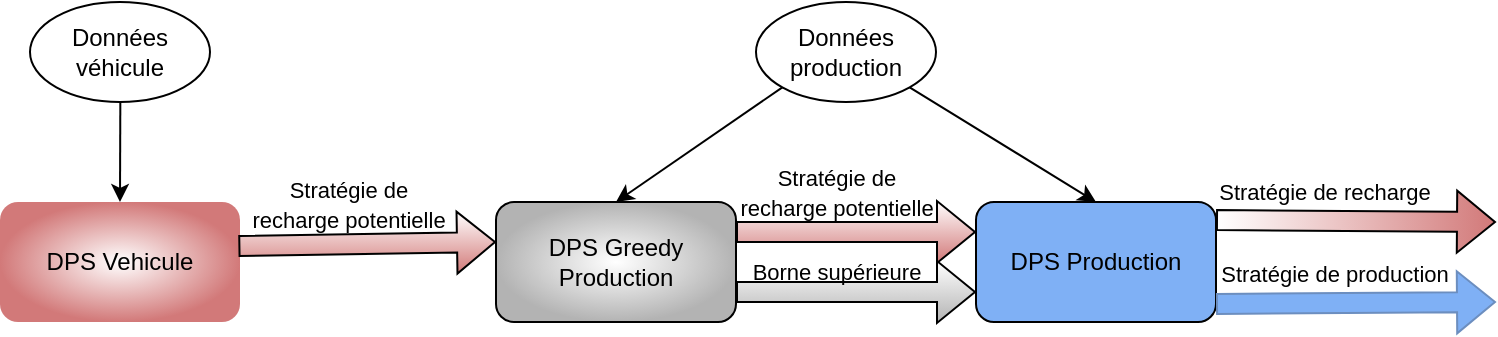 <mxfile version="21.3.7" type="device">
  <diagram name="Page-1" id="lQAtyJEYUMZ2EdfCeFJE">
    <mxGraphModel dx="1194" dy="734" grid="1" gridSize="10" guides="1" tooltips="1" connect="1" arrows="1" fold="1" page="1" pageScale="1" pageWidth="827" pageHeight="1169" math="0" shadow="0">
      <root>
        <mxCell id="0" />
        <mxCell id="1" parent="0" />
        <mxCell id="pq5zNLanm1SsgRJw52NB-1" value="DPS Greedy Production" style="rounded=1;whiteSpace=wrap;html=1;gradientColor=#b3b3b3;gradientDirection=radial;" vertex="1" parent="1">
          <mxGeometry x="320" y="300" width="120" height="60" as="geometry" />
        </mxCell>
        <mxCell id="pq5zNLanm1SsgRJw52NB-2" value="DPS Vehicule" style="rounded=1;whiteSpace=wrap;html=1;fillColor=default;strokeColor=none;gradientColor=#d27979;gradientDirection=radial;" vertex="1" parent="1">
          <mxGeometry x="72" y="300" width="120" height="60" as="geometry" />
        </mxCell>
        <mxCell id="pq5zNLanm1SsgRJw52NB-3" value="DPS Production" style="rounded=1;whiteSpace=wrap;html=1;gradientColor=none;fillColor=#7fb0f5;" vertex="1" parent="1">
          <mxGeometry x="560" y="300" width="120" height="60" as="geometry" />
        </mxCell>
        <mxCell id="pq5zNLanm1SsgRJw52NB-8" style="rounded=0;orthogonalLoop=1;jettySize=auto;html=1;entryX=0.5;entryY=0;entryDx=0;entryDy=0;" edge="1" parent="1" source="pq5zNLanm1SsgRJw52NB-4" target="pq5zNLanm1SsgRJw52NB-2">
          <mxGeometry relative="1" as="geometry" />
        </mxCell>
        <mxCell id="pq5zNLanm1SsgRJw52NB-4" value="Données véhicule" style="ellipse;whiteSpace=wrap;html=1;" vertex="1" parent="1">
          <mxGeometry x="87" y="200" width="90" height="50" as="geometry" />
        </mxCell>
        <mxCell id="pq5zNLanm1SsgRJw52NB-5" value="Données production" style="ellipse;whiteSpace=wrap;html=1;" vertex="1" parent="1">
          <mxGeometry x="450" y="200" width="90" height="50" as="geometry" />
        </mxCell>
        <mxCell id="pq5zNLanm1SsgRJw52NB-6" value="" style="endArrow=classic;html=1;rounded=0;exitX=0;exitY=1;exitDx=0;exitDy=0;entryX=0.5;entryY=0;entryDx=0;entryDy=0;" edge="1" parent="1" source="pq5zNLanm1SsgRJw52NB-5" target="pq5zNLanm1SsgRJw52NB-1">
          <mxGeometry width="50" height="50" relative="1" as="geometry">
            <mxPoint x="390" y="400" as="sourcePoint" />
            <mxPoint x="440" y="350" as="targetPoint" />
          </mxGeometry>
        </mxCell>
        <mxCell id="pq5zNLanm1SsgRJw52NB-7" value="" style="endArrow=classic;html=1;rounded=0;exitX=1;exitY=1;exitDx=0;exitDy=0;entryX=0.5;entryY=0;entryDx=0;entryDy=0;" edge="1" parent="1" source="pq5zNLanm1SsgRJw52NB-5" target="pq5zNLanm1SsgRJw52NB-3">
          <mxGeometry width="50" height="50" relative="1" as="geometry">
            <mxPoint x="468" y="248" as="sourcePoint" />
            <mxPoint x="390" y="310" as="targetPoint" />
          </mxGeometry>
        </mxCell>
        <mxCell id="pq5zNLanm1SsgRJw52NB-9" value="" style="shape=flexArrow;endArrow=classic;html=1;rounded=0;entryX=0;entryY=0.25;entryDx=0;entryDy=0;exitX=1;exitY=0.25;exitDx=0;exitDy=0;fillColor=default;gradientColor=#d27979;" edge="1" parent="1" source="pq5zNLanm1SsgRJw52NB-1" target="pq5zNLanm1SsgRJw52NB-3">
          <mxGeometry width="50" height="50" relative="1" as="geometry">
            <mxPoint x="390" y="400" as="sourcePoint" />
            <mxPoint x="440" y="350" as="targetPoint" />
          </mxGeometry>
        </mxCell>
        <mxCell id="pq5zNLanm1SsgRJw52NB-10" value="" style="shape=flexArrow;endArrow=classic;html=1;rounded=0;exitX=0.085;exitY=1.025;exitDx=0;exitDy=0;exitPerimeter=0;fillColor=default;gradientColor=#d27978;" edge="1" parent="1">
          <mxGeometry width="50" height="50" relative="1" as="geometry">
            <mxPoint x="191.2" y="322" as="sourcePoint" />
            <mxPoint x="320" y="320" as="targetPoint" />
          </mxGeometry>
        </mxCell>
        <mxCell id="pq5zNLanm1SsgRJw52NB-11" value="&lt;font style=&quot;font-size: 11px;&quot;&gt;Stratégie de&lt;br style=&quot;border-color: var(--border-color);&quot;&gt;recharge potentielle&lt;/font&gt;" style="text;html=1;align=center;verticalAlign=middle;resizable=0;points=[];autosize=1;strokeColor=none;fillColor=none;" vertex="1" parent="1">
          <mxGeometry x="186" y="281" width="120" height="40" as="geometry" />
        </mxCell>
        <mxCell id="pq5zNLanm1SsgRJw52NB-12" value="" style="shape=flexArrow;endArrow=classic;html=1;rounded=0;fillColor=default;exitX=1;exitY=0.75;exitDx=0;exitDy=0;entryX=0;entryY=0.75;entryDx=0;entryDy=0;gradientColor=#b3b3b3;" edge="1" parent="1" source="pq5zNLanm1SsgRJw52NB-1" target="pq5zNLanm1SsgRJw52NB-3">
          <mxGeometry width="50" height="50" relative="1" as="geometry">
            <mxPoint x="490" y="460" as="sourcePoint" />
            <mxPoint x="540" y="410" as="targetPoint" />
          </mxGeometry>
        </mxCell>
        <mxCell id="pq5zNLanm1SsgRJw52NB-13" value="" style="shape=flexArrow;endArrow=classic;html=1;rounded=0;fillColor=default;exitX=1;exitY=0.75;exitDx=0;exitDy=0;gradientColor=#d27979;gradientDirection=east;" edge="1" parent="1">
          <mxGeometry width="50" height="50" relative="1" as="geometry">
            <mxPoint x="680" y="309" as="sourcePoint" />
            <mxPoint x="820" y="310" as="targetPoint" />
          </mxGeometry>
        </mxCell>
        <mxCell id="pq5zNLanm1SsgRJw52NB-14" value="" style="shape=flexArrow;endArrow=classic;html=1;rounded=0;fillColor=#7fb0f5;exitX=1;exitY=0.75;exitDx=0;exitDy=0;strokeColor=#6c8ebf;" edge="1" parent="1">
          <mxGeometry width="50" height="50" relative="1" as="geometry">
            <mxPoint x="680" y="351" as="sourcePoint" />
            <mxPoint x="820" y="350" as="targetPoint" />
          </mxGeometry>
        </mxCell>
        <mxCell id="pq5zNLanm1SsgRJw52NB-15" value="&lt;font style=&quot;font-size: 11px;&quot;&gt;Stratégie de recharge&lt;/font&gt;" style="text;html=1;align=center;verticalAlign=middle;resizable=0;points=[];autosize=1;strokeColor=none;fillColor=none;" vertex="1" parent="1">
          <mxGeometry x="669" y="280" width="130" height="30" as="geometry" />
        </mxCell>
        <mxCell id="pq5zNLanm1SsgRJw52NB-16" value="&lt;font style=&quot;font-size: 11px;&quot;&gt;Stratégie de production&lt;/font&gt;" style="text;html=1;align=center;verticalAlign=middle;resizable=0;points=[];autosize=1;strokeColor=none;fillColor=none;" vertex="1" parent="1">
          <mxGeometry x="669" y="321" width="140" height="30" as="geometry" />
        </mxCell>
        <mxCell id="pq5zNLanm1SsgRJw52NB-17" value="&lt;font style=&quot;font-size: 11px;&quot;&gt;Stratégie de&lt;br style=&quot;border-color: var(--border-color);&quot;&gt;recharge potentielle&lt;/font&gt;" style="text;html=1;align=center;verticalAlign=middle;resizable=0;points=[];autosize=1;strokeColor=none;fillColor=none;" vertex="1" parent="1">
          <mxGeometry x="430" y="275" width="120" height="40" as="geometry" />
        </mxCell>
        <mxCell id="pq5zNLanm1SsgRJw52NB-18" value="&lt;font style=&quot;font-size: 11px;&quot;&gt;Borne supérieure&lt;/font&gt;" style="text;html=1;align=center;verticalAlign=middle;resizable=0;points=[];autosize=1;strokeColor=none;fillColor=none;" vertex="1" parent="1">
          <mxGeometry x="435" y="320" width="110" height="30" as="geometry" />
        </mxCell>
      </root>
    </mxGraphModel>
  </diagram>
</mxfile>
